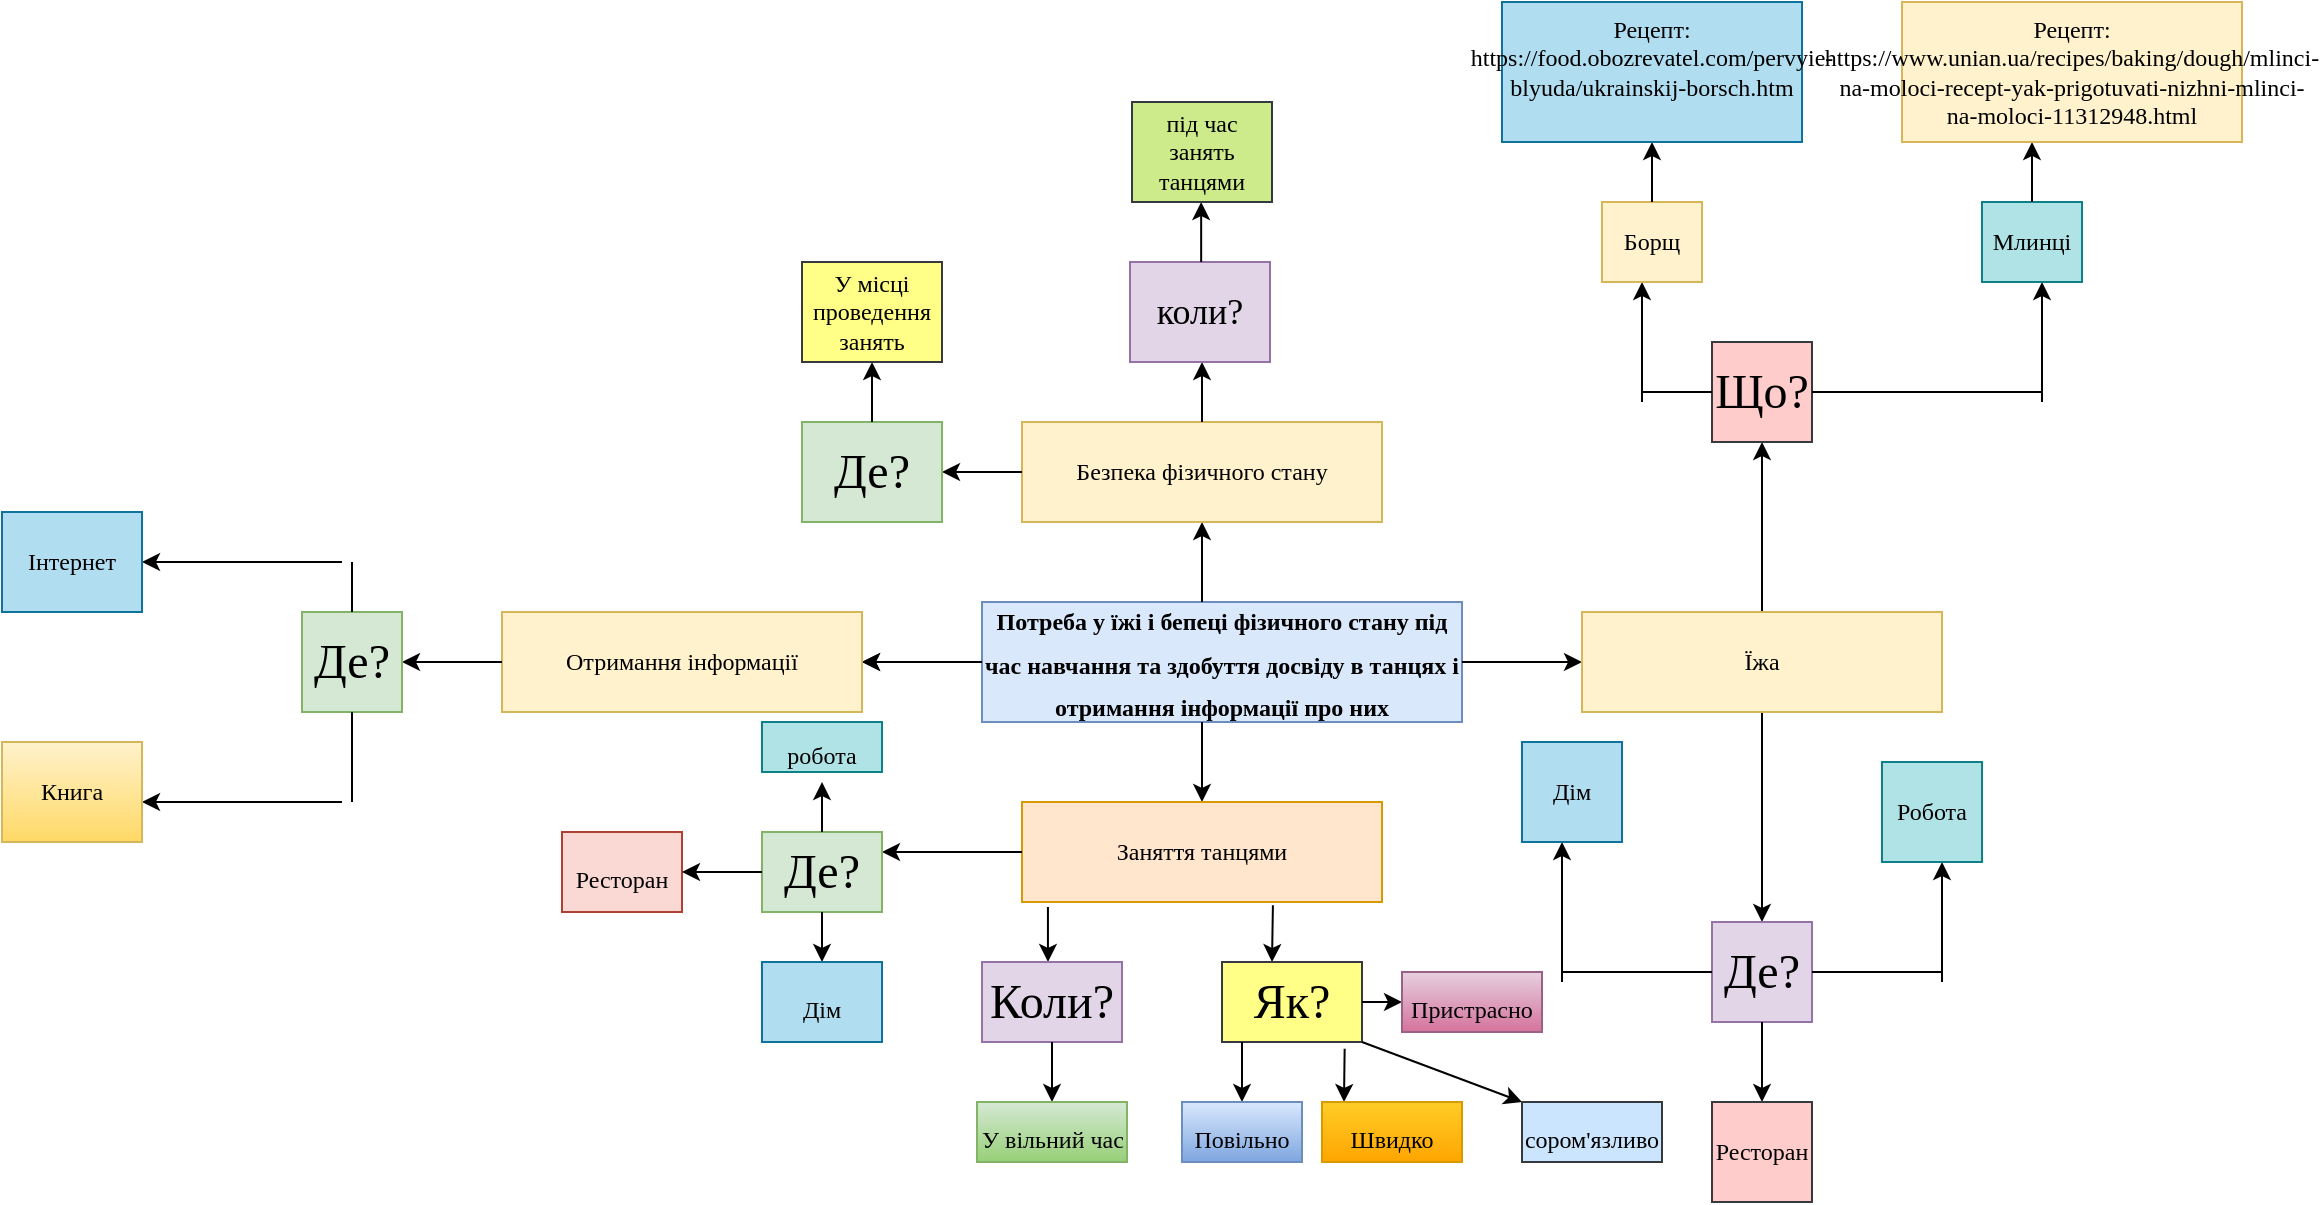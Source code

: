 <mxfile version="19.0.3" type="github"><diagram id="Azkn9JPLu45uLh2F19LA" name="Page-1"><mxGraphModel dx="2048" dy="664" grid="1" gridSize="10" guides="1" tooltips="1" connect="1" arrows="1" fold="1" page="1" pageScale="1" pageWidth="827" pageHeight="1169" math="0" shadow="0"><root><mxCell id="0"/><mxCell id="1" parent="0"/><mxCell id="L1BZked63yNuJEHoVPTp-17" value="" style="edgeStyle=orthogonalEdgeStyle;rounded=0;orthogonalLoop=1;jettySize=auto;html=1;fontFamily=Times New Roman;fontSize=24;" edge="1" parent="1" source="L1BZked63yNuJEHoVPTp-1" target="L1BZked63yNuJEHoVPTp-7"><mxGeometry relative="1" as="geometry"/></mxCell><mxCell id="L1BZked63yNuJEHoVPTp-1" value="&lt;h2 dir=&quot;auto&quot;&gt;&lt;font style=&quot;font-size: 12px;&quot; face=&quot;Times New Roman&quot;&gt;Потреба у їжі і бепеці фізичного стану під час навчання та здобуття досвіду в танцях і отримання інформації про них&lt;/font&gt;&lt;/h2&gt;" style="rounded=0;whiteSpace=wrap;html=1;fillColor=#dae8fc;strokeColor=#6c8ebf;" vertex="1" parent="1"><mxGeometry x="270" y="320" width="240" height="60" as="geometry"/></mxCell><mxCell id="L1BZked63yNuJEHoVPTp-2" value="" style="endArrow=classic;html=1;rounded=0;fontFamily=Times New Roman;fontSize=12;" edge="1" parent="1"><mxGeometry width="50" height="50" relative="1" as="geometry"><mxPoint x="380" y="320" as="sourcePoint"/><mxPoint x="380" y="280" as="targetPoint"/></mxGeometry></mxCell><mxCell id="L1BZked63yNuJEHoVPTp-3" value="Безпека фізичного стану" style="rounded=0;whiteSpace=wrap;html=1;fontFamily=Times New Roman;fontSize=12;fillColor=#fff2cc;strokeColor=#d6b656;" vertex="1" parent="1"><mxGeometry x="290" y="230" width="180" height="50" as="geometry"/></mxCell><mxCell id="L1BZked63yNuJEHoVPTp-4" value="" style="endArrow=classic;html=1;rounded=0;fontFamily=Times New Roman;fontSize=12;exitX=1;exitY=0.5;exitDx=0;exitDy=0;" edge="1" parent="1" source="L1BZked63yNuJEHoVPTp-1"><mxGeometry width="50" height="50" relative="1" as="geometry"><mxPoint x="390" y="360" as="sourcePoint"/><mxPoint x="570" y="350" as="targetPoint"/></mxGeometry></mxCell><mxCell id="L1BZked63yNuJEHoVPTp-6" value="" style="endArrow=classic;html=1;rounded=0;fontFamily=Times New Roman;fontSize=12;exitX=0;exitY=0.5;exitDx=0;exitDy=0;" edge="1" parent="1" source="L1BZked63yNuJEHoVPTp-1"><mxGeometry width="50" height="50" relative="1" as="geometry"><mxPoint x="390" y="360" as="sourcePoint"/><mxPoint x="210" y="350" as="targetPoint"/></mxGeometry></mxCell><mxCell id="L1BZked63yNuJEHoVPTp-7" value="Отримання інформації" style="rounded=0;whiteSpace=wrap;html=1;fontFamily=Times New Roman;fontSize=12;fillColor=#fff2cc;strokeColor=#d6b656;" vertex="1" parent="1"><mxGeometry x="30" y="325" width="180" height="50" as="geometry"/></mxCell><mxCell id="L1BZked63yNuJEHoVPTp-8" value="" style="endArrow=classic;html=1;rounded=0;fontFamily=Times New Roman;fontSize=12;" edge="1" parent="1"><mxGeometry width="50" height="50" relative="1" as="geometry"><mxPoint x="380" y="380" as="sourcePoint"/><mxPoint x="380" y="420" as="targetPoint"/></mxGeometry></mxCell><mxCell id="L1BZked63yNuJEHoVPTp-9" value="Заняття танцями" style="rounded=0;whiteSpace=wrap;html=1;fontFamily=Times New Roman;fontSize=12;fillColor=#ffe6cc;strokeColor=#d79b00;" vertex="1" parent="1"><mxGeometry x="290" y="420" width="180" height="50" as="geometry"/></mxCell><mxCell id="L1BZked63yNuJEHoVPTp-10" value="" style="endArrow=classic;html=1;rounded=0;fontFamily=Times New Roman;fontSize=12;exitX=0;exitY=0.5;exitDx=0;exitDy=0;" edge="1" parent="1" source="L1BZked63yNuJEHoVPTp-7"><mxGeometry width="50" height="50" relative="1" as="geometry"><mxPoint x="390" y="360" as="sourcePoint"/><mxPoint x="-20" y="350" as="targetPoint"/></mxGeometry></mxCell><mxCell id="L1BZked63yNuJEHoVPTp-12" value="&lt;font style=&quot;font-size: 24px;&quot;&gt;Де?&lt;/font&gt;" style="rounded=0;whiteSpace=wrap;html=1;fontFamily=Times New Roman;fontSize=12;fillColor=#d5e8d4;strokeColor=#82b366;" vertex="1" parent="1"><mxGeometry x="-70" y="325" width="50" height="50" as="geometry"/></mxCell><mxCell id="L1BZked63yNuJEHoVPTp-18" value="" style="endArrow=none;html=1;rounded=0;fontFamily=Times New Roman;fontSize=24;exitX=0.5;exitY=0;exitDx=0;exitDy=0;" edge="1" parent="1" source="L1BZked63yNuJEHoVPTp-12"><mxGeometry width="50" height="50" relative="1" as="geometry"><mxPoint x="270" y="360" as="sourcePoint"/><mxPoint x="-45" y="300" as="targetPoint"/></mxGeometry></mxCell><mxCell id="L1BZked63yNuJEHoVPTp-19" value="" style="endArrow=classic;html=1;rounded=0;fontFamily=Times New Roman;fontSize=24;" edge="1" parent="1"><mxGeometry width="50" height="50" relative="1" as="geometry"><mxPoint x="-50" y="300" as="sourcePoint"/><mxPoint x="-150" y="300" as="targetPoint"/></mxGeometry></mxCell><mxCell id="L1BZked63yNuJEHoVPTp-20" value="Інтернет" style="rounded=0;whiteSpace=wrap;html=1;fontFamily=Times New Roman;fontSize=12;fillColor=#b1ddf0;strokeColor=#10739e;" vertex="1" parent="1"><mxGeometry x="-220" y="275" width="70" height="50" as="geometry"/></mxCell><mxCell id="L1BZked63yNuJEHoVPTp-21" value="" style="endArrow=none;html=1;rounded=0;fontFamily=Times New Roman;fontSize=24;exitX=0.5;exitY=1;exitDx=0;exitDy=0;" edge="1" parent="1" source="L1BZked63yNuJEHoVPTp-12"><mxGeometry width="50" height="50" relative="1" as="geometry"><mxPoint x="270" y="360" as="sourcePoint"/><mxPoint x="-45" y="420" as="targetPoint"/></mxGeometry></mxCell><mxCell id="L1BZked63yNuJEHoVPTp-22" value="" style="endArrow=classic;html=1;rounded=0;fontFamily=Times New Roman;fontSize=24;" edge="1" parent="1"><mxGeometry width="50" height="50" relative="1" as="geometry"><mxPoint x="-50" y="420" as="sourcePoint"/><mxPoint x="-150" y="420" as="targetPoint"/></mxGeometry></mxCell><mxCell id="L1BZked63yNuJEHoVPTp-23" value="Книга" style="rounded=0;whiteSpace=wrap;html=1;fontFamily=Times New Roman;fontSize=12;fillColor=#fff2cc;gradientColor=#ffd966;strokeColor=#d6b656;" vertex="1" parent="1"><mxGeometry x="-220" y="390" width="70" height="50" as="geometry"/></mxCell><mxCell id="L1BZked63yNuJEHoVPTp-25" value="" style="endArrow=classic;html=1;rounded=0;fontFamily=Times New Roman;fontSize=24;exitX=0.5;exitY=0;exitDx=0;exitDy=0;" edge="1" parent="1" source="L1BZked63yNuJEHoVPTp-5"><mxGeometry width="50" height="50" relative="1" as="geometry"><mxPoint x="270" y="360" as="sourcePoint"/><mxPoint x="660" y="240" as="targetPoint"/></mxGeometry></mxCell><mxCell id="L1BZked63yNuJEHoVPTp-26" value="" style="endArrow=classic;html=1;rounded=0;fontFamily=Times New Roman;fontSize=24;" edge="1" parent="1"><mxGeometry width="50" height="50" relative="1" as="geometry"><mxPoint x="660" y="370" as="sourcePoint"/><mxPoint x="660" y="480" as="targetPoint"/></mxGeometry></mxCell><mxCell id="L1BZked63yNuJEHoVPTp-5" value="Їжа" style="rounded=0;whiteSpace=wrap;html=1;fontFamily=Times New Roman;fontSize=12;fillColor=#fff2cc;strokeColor=#d6b656;" vertex="1" parent="1"><mxGeometry x="570" y="325" width="180" height="50" as="geometry"/></mxCell><mxCell id="L1BZked63yNuJEHoVPTp-27" value="&lt;font style=&quot;font-size: 24px;&quot;&gt;Де?&lt;/font&gt;" style="rounded=0;whiteSpace=wrap;html=1;fontFamily=Times New Roman;fontSize=12;fillColor=#e1d5e7;strokeColor=#9673a6;" vertex="1" parent="1"><mxGeometry x="635" y="480" width="50" height="50" as="geometry"/></mxCell><mxCell id="L1BZked63yNuJEHoVPTp-28" value="" style="endArrow=none;html=1;rounded=0;fontFamily=Times New Roman;fontSize=24;entryX=0;entryY=0.5;entryDx=0;entryDy=0;" edge="1" parent="1" target="L1BZked63yNuJEHoVPTp-27"><mxGeometry width="50" height="50" relative="1" as="geometry"><mxPoint x="560" y="505" as="sourcePoint"/><mxPoint x="360" y="310" as="targetPoint"/></mxGeometry></mxCell><mxCell id="L1BZked63yNuJEHoVPTp-29" value="" style="endArrow=classic;html=1;rounded=0;fontFamily=Times New Roman;fontSize=24;" edge="1" parent="1"><mxGeometry width="50" height="50" relative="1" as="geometry"><mxPoint x="560" y="510" as="sourcePoint"/><mxPoint x="560" y="440" as="targetPoint"/></mxGeometry></mxCell><mxCell id="L1BZked63yNuJEHoVPTp-30" value="Дім" style="rounded=0;whiteSpace=wrap;html=1;fontFamily=Times New Roman;fontSize=12;fillColor=#b1ddf0;strokeColor=#10739e;" vertex="1" parent="1"><mxGeometry x="540" y="390" width="50" height="50" as="geometry"/></mxCell><mxCell id="L1BZked63yNuJEHoVPTp-32" value="" style="endArrow=none;html=1;rounded=0;fontFamily=Times New Roman;fontSize=24;exitX=1;exitY=0.5;exitDx=0;exitDy=0;" edge="1" parent="1" source="L1BZked63yNuJEHoVPTp-27"><mxGeometry width="50" height="50" relative="1" as="geometry"><mxPoint x="310" y="360" as="sourcePoint"/><mxPoint x="750" y="505" as="targetPoint"/></mxGeometry></mxCell><mxCell id="L1BZked63yNuJEHoVPTp-33" value="" style="endArrow=classic;html=1;rounded=0;fontFamily=Times New Roman;fontSize=24;" edge="1" parent="1"><mxGeometry width="50" height="50" relative="1" as="geometry"><mxPoint x="750" y="510" as="sourcePoint"/><mxPoint x="750" y="450" as="targetPoint"/></mxGeometry></mxCell><mxCell id="L1BZked63yNuJEHoVPTp-34" value="Робота" style="rounded=0;whiteSpace=wrap;html=1;fontFamily=Times New Roman;fontSize=12;fillColor=#b0e3e6;strokeColor=#0e8088;" vertex="1" parent="1"><mxGeometry x="720" y="400" width="50" height="50" as="geometry"/></mxCell><mxCell id="L1BZked63yNuJEHoVPTp-35" value="" style="endArrow=classic;html=1;rounded=0;fontFamily=Times New Roman;fontSize=24;exitX=0.5;exitY=1;exitDx=0;exitDy=0;" edge="1" parent="1" source="L1BZked63yNuJEHoVPTp-27"><mxGeometry width="50" height="50" relative="1" as="geometry"><mxPoint x="310" y="430" as="sourcePoint"/><mxPoint x="660" y="570" as="targetPoint"/></mxGeometry></mxCell><mxCell id="L1BZked63yNuJEHoVPTp-36" value="Ресторан" style="rounded=0;whiteSpace=wrap;html=1;fontFamily=Times New Roman;fontSize=12;fillColor=#ffcccc;strokeColor=#36393d;" vertex="1" parent="1"><mxGeometry x="635" y="570" width="50" height="50" as="geometry"/></mxCell><mxCell id="L1BZked63yNuJEHoVPTp-37" value="&lt;font style=&quot;font-size: 24px;&quot;&gt;Що?&lt;/font&gt;" style="rounded=0;whiteSpace=wrap;html=1;fontFamily=Times New Roman;fontSize=12;fillColor=#ffcccc;strokeColor=#36393d;" vertex="1" parent="1"><mxGeometry x="635" y="190" width="50" height="50" as="geometry"/></mxCell><mxCell id="L1BZked63yNuJEHoVPTp-38" value="" style="endArrow=none;html=1;rounded=0;fontFamily=Times New Roman;fontSize=24;entryX=0;entryY=0.5;entryDx=0;entryDy=0;" edge="1" parent="1" target="L1BZked63yNuJEHoVPTp-37"><mxGeometry width="50" height="50" relative="1" as="geometry"><mxPoint x="600" y="215" as="sourcePoint"/><mxPoint x="400" y="360" as="targetPoint"/></mxGeometry></mxCell><mxCell id="L1BZked63yNuJEHoVPTp-39" value="" style="endArrow=classic;html=1;rounded=0;fontFamily=Times New Roman;fontSize=24;" edge="1" parent="1"><mxGeometry width="50" height="50" relative="1" as="geometry"><mxPoint x="600" y="220" as="sourcePoint"/><mxPoint x="600" y="160" as="targetPoint"/></mxGeometry></mxCell><mxCell id="L1BZked63yNuJEHoVPTp-41" value="" style="endArrow=none;html=1;rounded=0;fontFamily=Times New Roman;fontSize=24;entryX=1;entryY=0.5;entryDx=0;entryDy=0;" edge="1" parent="1" target="L1BZked63yNuJEHoVPTp-37"><mxGeometry width="50" height="50" relative="1" as="geometry"><mxPoint x="800" y="215" as="sourcePoint"/><mxPoint x="400" y="360" as="targetPoint"/></mxGeometry></mxCell><mxCell id="L1BZked63yNuJEHoVPTp-42" value="" style="endArrow=classic;html=1;rounded=0;fontFamily=Times New Roman;fontSize=24;" edge="1" parent="1"><mxGeometry width="50" height="50" relative="1" as="geometry"><mxPoint x="800" y="220" as="sourcePoint"/><mxPoint x="800" y="160" as="targetPoint"/></mxGeometry></mxCell><mxCell id="L1BZked63yNuJEHoVPTp-43" value="Борщ" style="rounded=0;whiteSpace=wrap;html=1;fontFamily=Times New Roman;fontSize=12;fillColor=#fff2cc;strokeColor=#d6b656;" vertex="1" parent="1"><mxGeometry x="580" y="120" width="50" height="40" as="geometry"/></mxCell><mxCell id="L1BZked63yNuJEHoVPTp-44" value="Млинці" style="rounded=0;whiteSpace=wrap;html=1;fontFamily=Times New Roman;fontSize=12;fillColor=#b0e3e6;strokeColor=#0e8088;" vertex="1" parent="1"><mxGeometry x="770" y="120" width="50" height="40" as="geometry"/></mxCell><mxCell id="L1BZked63yNuJEHoVPTp-45" value="" style="endArrow=classic;html=1;rounded=0;fontFamily=Times New Roman;fontSize=24;exitX=0.5;exitY=0;exitDx=0;exitDy=0;entryX=0.5;entryY=1;entryDx=0;entryDy=0;" edge="1" parent="1" source="L1BZked63yNuJEHoVPTp-43" target="L1BZked63yNuJEHoVPTp-46"><mxGeometry width="50" height="50" relative="1" as="geometry"><mxPoint x="330" y="260" as="sourcePoint"/><mxPoint x="605" y="100" as="targetPoint"/></mxGeometry></mxCell><mxCell id="L1BZked63yNuJEHoVPTp-46" value="&lt;div&gt;Рецепт:&lt;/div&gt;&lt;div&gt;https://food.obozrevatel.com/pervyie-blyuda/ukrainskij-borsch.htm&lt;br&gt;&lt;/div&gt;&lt;div&gt;&lt;br&gt;&lt;/div&gt;" style="rounded=0;whiteSpace=wrap;html=1;fontFamily=Times New Roman;fontSize=12;fillColor=#b1ddf0;strokeColor=#10739e;" vertex="1" parent="1"><mxGeometry x="530" y="20" width="150" height="70" as="geometry"/></mxCell><mxCell id="L1BZked63yNuJEHoVPTp-48" value="" style="endArrow=classic;html=1;rounded=0;fontFamily=Times New Roman;fontSize=24;exitX=0.5;exitY=0;exitDx=0;exitDy=0;" edge="1" parent="1" source="L1BZked63yNuJEHoVPTp-44"><mxGeometry width="50" height="50" relative="1" as="geometry"><mxPoint x="420" y="260" as="sourcePoint"/><mxPoint x="795" y="90" as="targetPoint"/></mxGeometry></mxCell><mxCell id="L1BZked63yNuJEHoVPTp-51" value="&lt;div&gt;Рецепт:&lt;/div&gt;https://www.unian.ua/recipes/baking/dough/mlinci-na-moloci-recept-yak-prigotuvati-nizhni-mlinci-na-moloci-11312948.html" style="rounded=0;whiteSpace=wrap;html=1;fontFamily=Times New Roman;fontSize=12;fillColor=#fff2cc;strokeColor=#d6b656;" vertex="1" parent="1"><mxGeometry x="730" y="20" width="170" height="70" as="geometry"/></mxCell><mxCell id="L1BZked63yNuJEHoVPTp-52" value="" style="endArrow=classic;html=1;rounded=0;fontFamily=Times New Roman;fontSize=24;exitX=0.5;exitY=0;exitDx=0;exitDy=0;" edge="1" parent="1" source="L1BZked63yNuJEHoVPTp-3"><mxGeometry width="50" height="50" relative="1" as="geometry"><mxPoint x="410" y="300" as="sourcePoint"/><mxPoint x="380" y="200" as="targetPoint"/></mxGeometry></mxCell><mxCell id="L1BZked63yNuJEHoVPTp-54" value="&lt;font style=&quot;font-size: 18px;&quot;&gt;коли?&lt;/font&gt;" style="rounded=0;whiteSpace=wrap;html=1;fontFamily=Times New Roman;fontSize=12;fillColor=#e1d5e7;strokeColor=#9673a6;" vertex="1" parent="1"><mxGeometry x="344" y="150" width="70" height="50" as="geometry"/></mxCell><mxCell id="L1BZked63yNuJEHoVPTp-55" value="" style="endArrow=classic;html=1;rounded=0;fontFamily=Times New Roman;fontSize=24;exitX=0.5;exitY=0;exitDx=0;exitDy=0;" edge="1" parent="1"><mxGeometry width="50" height="50" relative="1" as="geometry"><mxPoint x="379.58" y="150" as="sourcePoint"/><mxPoint x="379.58" y="120" as="targetPoint"/></mxGeometry></mxCell><mxCell id="L1BZked63yNuJEHoVPTp-56" value="під час занять танцями" style="rounded=0;whiteSpace=wrap;html=1;fontFamily=Times New Roman;fontSize=12;fillColor=#cdeb8b;strokeColor=#36393d;" vertex="1" parent="1"><mxGeometry x="345" y="70" width="70" height="50" as="geometry"/></mxCell><mxCell id="L1BZked63yNuJEHoVPTp-58" value="" style="endArrow=classic;html=1;rounded=0;fontFamily=Times New Roman;fontSize=18;exitX=0;exitY=0.5;exitDx=0;exitDy=0;" edge="1" parent="1" source="L1BZked63yNuJEHoVPTp-3"><mxGeometry width="50" height="50" relative="1" as="geometry"><mxPoint x="340" y="280" as="sourcePoint"/><mxPoint x="250" y="255" as="targetPoint"/></mxGeometry></mxCell><mxCell id="L1BZked63yNuJEHoVPTp-59" value="&lt;font style=&quot;font-size: 24px;&quot;&gt;Де&lt;/font&gt;&lt;font style=&quot;font-size: 24px;&quot;&gt;?&lt;/font&gt;" style="rounded=0;whiteSpace=wrap;html=1;fontFamily=Times New Roman;fontSize=12;fillColor=#d5e8d4;strokeColor=#82b366;" vertex="1" parent="1"><mxGeometry x="180" y="230" width="70" height="50" as="geometry"/></mxCell><mxCell id="L1BZked63yNuJEHoVPTp-60" value="" style="endArrow=classic;html=1;rounded=0;fontFamily=Times New Roman;fontSize=24;exitX=0.5;exitY=0;exitDx=0;exitDy=0;" edge="1" parent="1" source="L1BZked63yNuJEHoVPTp-59"><mxGeometry width="50" height="50" relative="1" as="geometry"><mxPoint x="340" y="280" as="sourcePoint"/><mxPoint x="215" y="200" as="targetPoint"/></mxGeometry></mxCell><mxCell id="L1BZked63yNuJEHoVPTp-61" value="У місці проведення занять" style="rounded=0;whiteSpace=wrap;html=1;fontFamily=Times New Roman;fontSize=12;fillColor=#ffff88;strokeColor=#36393d;" vertex="1" parent="1"><mxGeometry x="180" y="150" width="70" height="50" as="geometry"/></mxCell><mxCell id="L1BZked63yNuJEHoVPTp-63" value="" style="endArrow=classic;html=1;rounded=0;fontFamily=Times New Roman;fontSize=24;exitX=0;exitY=0.5;exitDx=0;exitDy=0;" edge="1" parent="1" source="L1BZked63yNuJEHoVPTp-9"><mxGeometry width="50" height="50" relative="1" as="geometry"><mxPoint x="340" y="440" as="sourcePoint"/><mxPoint x="220" y="445" as="targetPoint"/></mxGeometry></mxCell><mxCell id="L1BZked63yNuJEHoVPTp-64" value="Де?" style="rounded=0;whiteSpace=wrap;html=1;fontFamily=Times New Roman;fontSize=24;fillColor=#d5e8d4;strokeColor=#82b366;" vertex="1" parent="1"><mxGeometry x="160" y="435" width="60" height="40" as="geometry"/></mxCell><mxCell id="L1BZked63yNuJEHoVPTp-65" value="" style="endArrow=classic;html=1;rounded=0;fontFamily=Times New Roman;fontSize=24;exitX=0.5;exitY=1;exitDx=0;exitDy=0;" edge="1" parent="1" source="L1BZked63yNuJEHoVPTp-64"><mxGeometry width="50" height="50" relative="1" as="geometry"><mxPoint x="340" y="450" as="sourcePoint"/><mxPoint x="190" y="500" as="targetPoint"/></mxGeometry></mxCell><mxCell id="L1BZked63yNuJEHoVPTp-66" value="&lt;font style=&quot;font-size: 12px;&quot;&gt;Дім&lt;/font&gt;" style="rounded=0;whiteSpace=wrap;html=1;fontFamily=Times New Roman;fontSize=24;fillColor=#b1ddf0;strokeColor=#10739e;" vertex="1" parent="1"><mxGeometry x="160" y="500" width="60" height="40" as="geometry"/></mxCell><mxCell id="L1BZked63yNuJEHoVPTp-67" value="&lt;font style=&quot;font-size: 12px;&quot;&gt;Ресторан&lt;/font&gt;" style="rounded=0;whiteSpace=wrap;html=1;fontFamily=Times New Roman;fontSize=24;fillColor=#fad9d5;strokeColor=#ae4132;" vertex="1" parent="1"><mxGeometry x="60" y="435" width="60" height="40" as="geometry"/></mxCell><mxCell id="L1BZked63yNuJEHoVPTp-72" value="" style="endArrow=classic;html=1;rounded=0;fontFamily=Times New Roman;fontSize=14;exitX=0;exitY=0.5;exitDx=0;exitDy=0;entryX=1;entryY=0.5;entryDx=0;entryDy=0;" edge="1" parent="1" source="L1BZked63yNuJEHoVPTp-64" target="L1BZked63yNuJEHoVPTp-67"><mxGeometry width="50" height="50" relative="1" as="geometry"><mxPoint x="340" y="450" as="sourcePoint"/><mxPoint x="390" y="400" as="targetPoint"/></mxGeometry></mxCell><mxCell id="L1BZked63yNuJEHoVPTp-73" value="" style="endArrow=classic;html=1;rounded=0;fontFamily=Times New Roman;fontSize=14;exitX=0.5;exitY=0;exitDx=0;exitDy=0;" edge="1" parent="1" source="L1BZked63yNuJEHoVPTp-64"><mxGeometry width="50" height="50" relative="1" as="geometry"><mxPoint x="340" y="450" as="sourcePoint"/><mxPoint x="190" y="410" as="targetPoint"/></mxGeometry></mxCell><mxCell id="L1BZked63yNuJEHoVPTp-74" value="&lt;font style=&quot;font-size: 12px;&quot;&gt;робота&lt;/font&gt;" style="rounded=0;whiteSpace=wrap;html=1;fontFamily=Times New Roman;fontSize=24;fillColor=#b0e3e6;strokeColor=#0e8088;" vertex="1" parent="1"><mxGeometry x="160" y="380" width="60" height="25" as="geometry"/></mxCell><mxCell id="L1BZked63yNuJEHoVPTp-75" value="" style="endArrow=classic;html=1;rounded=0;fontFamily=Times New Roman;fontSize=12;exitX=0.072;exitY=1.05;exitDx=0;exitDy=0;exitPerimeter=0;" edge="1" parent="1" source="L1BZked63yNuJEHoVPTp-9"><mxGeometry width="50" height="50" relative="1" as="geometry"><mxPoint x="340" y="440" as="sourcePoint"/><mxPoint x="303" y="500" as="targetPoint"/></mxGeometry></mxCell><mxCell id="L1BZked63yNuJEHoVPTp-77" value="Коли?" style="rounded=0;whiteSpace=wrap;html=1;fontFamily=Times New Roman;fontSize=24;fillColor=#e1d5e7;strokeColor=#9673a6;" vertex="1" parent="1"><mxGeometry x="270" y="500" width="70" height="40" as="geometry"/></mxCell><mxCell id="L1BZked63yNuJEHoVPTp-78" value="" style="endArrow=classic;html=1;rounded=0;fontFamily=Times New Roman;fontSize=12;exitX=0.5;exitY=1;exitDx=0;exitDy=0;" edge="1" parent="1" source="L1BZked63yNuJEHoVPTp-77"><mxGeometry width="50" height="50" relative="1" as="geometry"><mxPoint x="340" y="440" as="sourcePoint"/><mxPoint x="305" y="570" as="targetPoint"/></mxGeometry></mxCell><mxCell id="L1BZked63yNuJEHoVPTp-79" value="&lt;font style=&quot;font-size: 12px;&quot;&gt;У вільний час&lt;/font&gt;" style="rounded=0;whiteSpace=wrap;html=1;fontFamily=Times New Roman;fontSize=24;fillColor=#d5e8d4;gradientColor=#97d077;strokeColor=#82b366;" vertex="1" parent="1"><mxGeometry x="267.5" y="570" width="75" height="30" as="geometry"/></mxCell><mxCell id="L1BZked63yNuJEHoVPTp-83" value="" style="endArrow=classic;html=1;rounded=0;fontFamily=Times New Roman;fontSize=12;exitX=0.697;exitY=1.033;exitDx=0;exitDy=0;exitPerimeter=0;" edge="1" parent="1" source="L1BZked63yNuJEHoVPTp-9"><mxGeometry width="50" height="50" relative="1" as="geometry"><mxPoint x="340" y="440" as="sourcePoint"/><mxPoint x="415" y="500" as="targetPoint"/></mxGeometry></mxCell><mxCell id="L1BZked63yNuJEHoVPTp-85" value="Як?" style="rounded=0;whiteSpace=wrap;html=1;fontFamily=Times New Roman;fontSize=24;fillColor=#ffff88;strokeColor=#36393d;" vertex="1" parent="1"><mxGeometry x="390" y="500" width="70" height="40" as="geometry"/></mxCell><mxCell id="L1BZked63yNuJEHoVPTp-86" value="" style="endArrow=classic;html=1;rounded=0;fontFamily=Times New Roman;fontSize=12;exitX=0.143;exitY=1;exitDx=0;exitDy=0;exitPerimeter=0;" edge="1" parent="1" source="L1BZked63yNuJEHoVPTp-85"><mxGeometry width="50" height="50" relative="1" as="geometry"><mxPoint x="340" y="440" as="sourcePoint"/><mxPoint x="400" y="570" as="targetPoint"/></mxGeometry></mxCell><mxCell id="L1BZked63yNuJEHoVPTp-87" value="&lt;font style=&quot;font-size: 12px;&quot;&gt;Повільно&lt;/font&gt;" style="rounded=0;whiteSpace=wrap;html=1;fontFamily=Times New Roman;fontSize=24;fillColor=#dae8fc;gradientColor=#7ea6e0;strokeColor=#6c8ebf;" vertex="1" parent="1"><mxGeometry x="370" y="570" width="60" height="30" as="geometry"/></mxCell><mxCell id="L1BZked63yNuJEHoVPTp-88" value="" style="endArrow=classic;html=1;rounded=0;fontFamily=Times New Roman;fontSize=12;exitX=0.876;exitY=1.083;exitDx=0;exitDy=0;exitPerimeter=0;" edge="1" parent="1" source="L1BZked63yNuJEHoVPTp-85"><mxGeometry width="50" height="50" relative="1" as="geometry"><mxPoint x="340" y="440" as="sourcePoint"/><mxPoint x="451" y="570" as="targetPoint"/></mxGeometry></mxCell><mxCell id="L1BZked63yNuJEHoVPTp-90" value="&lt;font style=&quot;font-size: 12px;&quot;&gt;Швидко&lt;/font&gt;" style="rounded=0;whiteSpace=wrap;html=1;fontFamily=Times New Roman;fontSize=24;fillColor=#ffcd28;gradientColor=#ffa500;strokeColor=#d79b00;" vertex="1" parent="1"><mxGeometry x="440" y="570" width="70" height="30" as="geometry"/></mxCell><mxCell id="L1BZked63yNuJEHoVPTp-92" value="" style="endArrow=classic;html=1;rounded=0;fontFamily=Times New Roman;fontSize=12;exitX=1;exitY=0.5;exitDx=0;exitDy=0;" edge="1" parent="1" source="L1BZked63yNuJEHoVPTp-85"><mxGeometry width="50" height="50" relative="1" as="geometry"><mxPoint x="340" y="500" as="sourcePoint"/><mxPoint x="480" y="520" as="targetPoint"/></mxGeometry></mxCell><mxCell id="L1BZked63yNuJEHoVPTp-93" value="&lt;font style=&quot;font-size: 12px;&quot;&gt;Пристрасно&lt;/font&gt;" style="rounded=0;whiteSpace=wrap;html=1;fontFamily=Times New Roman;fontSize=24;fillColor=#e6d0de;gradientColor=#d5739d;strokeColor=#996185;" vertex="1" parent="1"><mxGeometry x="480" y="505" width="70" height="30" as="geometry"/></mxCell><mxCell id="L1BZked63yNuJEHoVPTp-94" value="" style="endArrow=classic;html=1;rounded=0;fontFamily=Times New Roman;fontSize=12;exitX=1;exitY=1;exitDx=0;exitDy=0;" edge="1" parent="1" source="L1BZked63yNuJEHoVPTp-85"><mxGeometry width="50" height="50" relative="1" as="geometry"><mxPoint x="340" y="500" as="sourcePoint"/><mxPoint x="540" y="570" as="targetPoint"/></mxGeometry></mxCell><mxCell id="L1BZked63yNuJEHoVPTp-96" value="&lt;font style=&quot;font-size: 12px;&quot;&gt;сором'язливо&lt;/font&gt;" style="rounded=0;whiteSpace=wrap;html=1;fontFamily=Times New Roman;fontSize=24;fillColor=#cce5ff;strokeColor=#36393d;" vertex="1" parent="1"><mxGeometry x="540" y="570" width="70" height="30" as="geometry"/></mxCell></root></mxGraphModel></diagram></mxfile>